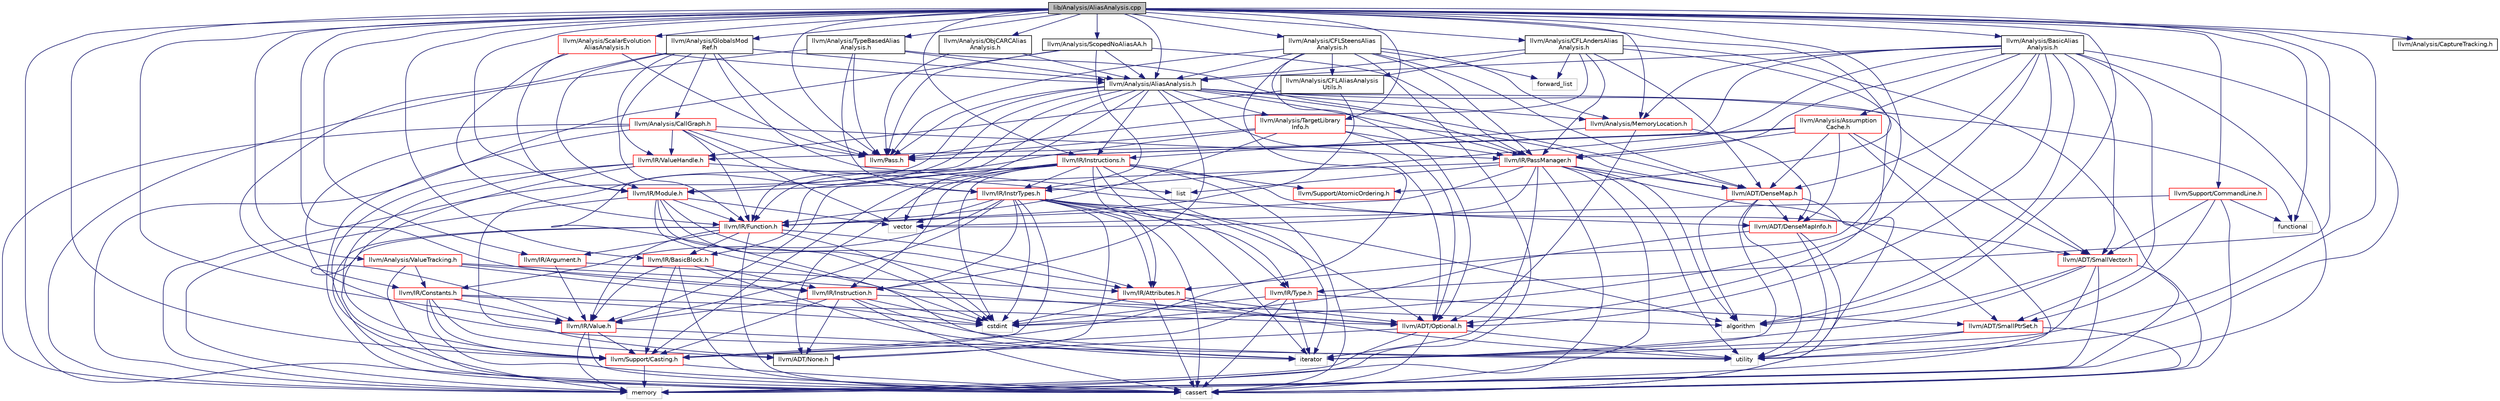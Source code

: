 digraph "lib/Analysis/AliasAnalysis.cpp"
{
 // LATEX_PDF_SIZE
  bgcolor="transparent";
  edge [fontname="Helvetica",fontsize="10",labelfontname="Helvetica",labelfontsize="10"];
  node [fontname="Helvetica",fontsize="10",shape="box"];
  Node1 [label="lib/Analysis/AliasAnalysis.cpp",height=0.2,width=0.4,color="black", fillcolor="grey75", style="filled", fontcolor="black",tooltip=" "];
  Node1 -> Node2 [color="midnightblue",fontsize="10",style="solid",fontname="Helvetica"];
  Node2 [label="llvm/Analysis/AliasAnalysis.h",height=0.2,width=0.4,color="black",URL="$AliasAnalysis_8h.html",tooltip=" "];
  Node2 -> Node3 [color="midnightblue",fontsize="10",style="solid",fontname="Helvetica"];
  Node3 [label="llvm/ADT/DenseMap.h",height=0.2,width=0.4,color="red",URL="$DenseMap_8h.html",tooltip=" "];
  Node3 -> Node4 [color="midnightblue",fontsize="10",style="solid",fontname="Helvetica"];
  Node4 [label="llvm/ADT/DenseMapInfo.h",height=0.2,width=0.4,color="red",URL="$DenseMapInfo_8h.html",tooltip=" "];
  Node4 -> Node26 [color="midnightblue",fontsize="10",style="solid",fontname="Helvetica"];
  Node26 [label="cassert",height=0.2,width=0.4,color="grey75",tooltip=" "];
  Node4 -> Node46 [color="midnightblue",fontsize="10",style="solid",fontname="Helvetica"];
  Node46 [label="cstdint",height=0.2,width=0.4,color="grey75",tooltip=" "];
  Node4 -> Node25 [color="midnightblue",fontsize="10",style="solid",fontname="Helvetica"];
  Node25 [label="utility",height=0.2,width=0.4,color="grey75",tooltip=" "];
  Node3 -> Node35 [color="midnightblue",fontsize="10",style="solid",fontname="Helvetica"];
  Node35 [label="algorithm",height=0.2,width=0.4,color="grey75",tooltip=" "];
  Node3 -> Node26 [color="midnightblue",fontsize="10",style="solid",fontname="Helvetica"];
  Node3 -> Node30 [color="midnightblue",fontsize="10",style="solid",fontname="Helvetica"];
  Node30 [label="iterator",height=0.2,width=0.4,color="grey75",tooltip=" "];
  Node3 -> Node25 [color="midnightblue",fontsize="10",style="solid",fontname="Helvetica"];
  Node2 -> Node18 [color="midnightblue",fontsize="10",style="solid",fontname="Helvetica"];
  Node18 [label="llvm/ADT/None.h",height=0.2,width=0.4,color="black",URL="$None_8h.html",tooltip=" "];
  Node2 -> Node17 [color="midnightblue",fontsize="10",style="solid",fontname="Helvetica"];
  Node17 [label="llvm/ADT/Optional.h",height=0.2,width=0.4,color="red",URL="$Optional_8h.html",tooltip=" "];
  Node17 -> Node18 [color="midnightblue",fontsize="10",style="solid",fontname="Helvetica"];
  Node17 -> Node26 [color="midnightblue",fontsize="10",style="solid",fontname="Helvetica"];
  Node17 -> Node27 [color="midnightblue",fontsize="10",style="solid",fontname="Helvetica"];
  Node27 [label="memory",height=0.2,width=0.4,color="grey75",tooltip=" "];
  Node17 -> Node25 [color="midnightblue",fontsize="10",style="solid",fontname="Helvetica"];
  Node2 -> Node28 [color="midnightblue",fontsize="10",style="solid",fontname="Helvetica"];
  Node28 [label="llvm/ADT/SmallVector.h",height=0.2,width=0.4,color="red",URL="$SmallVector_8h.html",tooltip=" "];
  Node28 -> Node35 [color="midnightblue",fontsize="10",style="solid",fontname="Helvetica"];
  Node28 -> Node26 [color="midnightblue",fontsize="10",style="solid",fontname="Helvetica"];
  Node28 -> Node30 [color="midnightblue",fontsize="10",style="solid",fontname="Helvetica"];
  Node28 -> Node27 [color="midnightblue",fontsize="10",style="solid",fontname="Helvetica"];
  Node28 -> Node25 [color="midnightblue",fontsize="10",style="solid",fontname="Helvetica"];
  Node2 -> Node58 [color="midnightblue",fontsize="10",style="solid",fontname="Helvetica"];
  Node58 [label="llvm/Analysis/MemoryLocation.h",height=0.2,width=0.4,color="red",URL="$MemoryLocation_8h.html",tooltip="This file provides utility analysis objects describing memory locations."];
  Node58 -> Node4 [color="midnightblue",fontsize="10",style="solid",fontname="Helvetica"];
  Node58 -> Node17 [color="midnightblue",fontsize="10",style="solid",fontname="Helvetica"];
  Node58 -> Node59 [color="midnightblue",fontsize="10",style="solid",fontname="Helvetica"];
  Node59 [label="llvm/IR/Instructions.h",height=0.2,width=0.4,color="red",URL="$Instructions_8h.html",tooltip=" "];
  Node59 -> Node18 [color="midnightblue",fontsize="10",style="solid",fontname="Helvetica"];
  Node59 -> Node28 [color="midnightblue",fontsize="10",style="solid",fontname="Helvetica"];
  Node59 -> Node61 [color="midnightblue",fontsize="10",style="solid",fontname="Helvetica"];
  Node61 [label="llvm/IR/Attributes.h",height=0.2,width=0.4,color="red",URL="$Attributes_8h.html",tooltip="This file contains the simple types necessary to represent the attributes associated with functions a..."];
  Node61 -> Node17 [color="midnightblue",fontsize="10",style="solid",fontname="Helvetica"];
  Node61 -> Node26 [color="midnightblue",fontsize="10",style="solid",fontname="Helvetica"];
  Node61 -> Node46 [color="midnightblue",fontsize="10",style="solid",fontname="Helvetica"];
  Node61 -> Node25 [color="midnightblue",fontsize="10",style="solid",fontname="Helvetica"];
  Node59 -> Node67 [color="midnightblue",fontsize="10",style="solid",fontname="Helvetica"];
  Node67 [label="llvm/IR/BasicBlock.h",height=0.2,width=0.4,color="red",URL="$BasicBlock_8h.html",tooltip=" "];
  Node67 -> Node76 [color="midnightblue",fontsize="10",style="solid",fontname="Helvetica"];
  Node76 [label="llvm/IR/Instruction.h",height=0.2,width=0.4,color="red",URL="$IR_2Instruction_8h.html",tooltip=" "];
  Node76 -> Node18 [color="midnightblue",fontsize="10",style="solid",fontname="Helvetica"];
  Node76 -> Node86 [color="midnightblue",fontsize="10",style="solid",fontname="Helvetica"];
  Node86 [label="llvm/IR/Value.h",height=0.2,width=0.4,color="red",URL="$Value_8h.html",tooltip=" "];
  Node86 -> Node85 [color="midnightblue",fontsize="10",style="solid",fontname="Helvetica"];
  Node85 [label="llvm/Support/Casting.h",height=0.2,width=0.4,color="red",URL="$Casting_8h.html",tooltip=" "];
  Node85 -> Node26 [color="midnightblue",fontsize="10",style="solid",fontname="Helvetica"];
  Node85 -> Node27 [color="midnightblue",fontsize="10",style="solid",fontname="Helvetica"];
  Node86 -> Node26 [color="midnightblue",fontsize="10",style="solid",fontname="Helvetica"];
  Node86 -> Node30 [color="midnightblue",fontsize="10",style="solid",fontname="Helvetica"];
  Node86 -> Node27 [color="midnightblue",fontsize="10",style="solid",fontname="Helvetica"];
  Node76 -> Node85 [color="midnightblue",fontsize="10",style="solid",fontname="Helvetica"];
  Node76 -> Node35 [color="midnightblue",fontsize="10",style="solid",fontname="Helvetica"];
  Node76 -> Node26 [color="midnightblue",fontsize="10",style="solid",fontname="Helvetica"];
  Node76 -> Node46 [color="midnightblue",fontsize="10",style="solid",fontname="Helvetica"];
  Node76 -> Node25 [color="midnightblue",fontsize="10",style="solid",fontname="Helvetica"];
  Node67 -> Node86 [color="midnightblue",fontsize="10",style="solid",fontname="Helvetica"];
  Node67 -> Node85 [color="midnightblue",fontsize="10",style="solid",fontname="Helvetica"];
  Node67 -> Node26 [color="midnightblue",fontsize="10",style="solid",fontname="Helvetica"];
  Node67 -> Node30 [color="midnightblue",fontsize="10",style="solid",fontname="Helvetica"];
  Node59 -> Node105 [color="midnightblue",fontsize="10",style="solid",fontname="Helvetica"];
  Node105 [label="llvm/IR/Function.h",height=0.2,width=0.4,color="red",URL="$Function_8h.html",tooltip=" "];
  Node105 -> Node107 [color="midnightblue",fontsize="10",style="solid",fontname="Helvetica"];
  Node107 [label="llvm/IR/Argument.h",height=0.2,width=0.4,color="red",URL="$Argument_8h.html",tooltip=" "];
  Node107 -> Node61 [color="midnightblue",fontsize="10",style="solid",fontname="Helvetica"];
  Node107 -> Node86 [color="midnightblue",fontsize="10",style="solid",fontname="Helvetica"];
  Node105 -> Node61 [color="midnightblue",fontsize="10",style="solid",fontname="Helvetica"];
  Node105 -> Node67 [color="midnightblue",fontsize="10",style="solid",fontname="Helvetica"];
  Node105 -> Node86 [color="midnightblue",fontsize="10",style="solid",fontname="Helvetica"];
  Node105 -> Node85 [color="midnightblue",fontsize="10",style="solid",fontname="Helvetica"];
  Node105 -> Node26 [color="midnightblue",fontsize="10",style="solid",fontname="Helvetica"];
  Node105 -> Node46 [color="midnightblue",fontsize="10",style="solid",fontname="Helvetica"];
  Node105 -> Node27 [color="midnightblue",fontsize="10",style="solid",fontname="Helvetica"];
  Node59 -> Node114 [color="midnightblue",fontsize="10",style="solid",fontname="Helvetica"];
  Node114 [label="llvm/IR/InstrTypes.h",height=0.2,width=0.4,color="red",URL="$InstrTypes_8h.html",tooltip=" "];
  Node114 -> Node18 [color="midnightblue",fontsize="10",style="solid",fontname="Helvetica"];
  Node114 -> Node17 [color="midnightblue",fontsize="10",style="solid",fontname="Helvetica"];
  Node114 -> Node61 [color="midnightblue",fontsize="10",style="solid",fontname="Helvetica"];
  Node114 -> Node115 [color="midnightblue",fontsize="10",style="solid",fontname="Helvetica"];
  Node115 [label="llvm/IR/Constants.h",height=0.2,width=0.4,color="red",URL="$Constants_8h.html",tooltip="This file contains the declarations for the subclasses of Constant, which represent the different fla..."];
  Node115 -> Node18 [color="midnightblue",fontsize="10",style="solid",fontname="Helvetica"];
  Node115 -> Node17 [color="midnightblue",fontsize="10",style="solid",fontname="Helvetica"];
  Node115 -> Node86 [color="midnightblue",fontsize="10",style="solid",fontname="Helvetica"];
  Node115 -> Node85 [color="midnightblue",fontsize="10",style="solid",fontname="Helvetica"];
  Node115 -> Node26 [color="midnightblue",fontsize="10",style="solid",fontname="Helvetica"];
  Node115 -> Node46 [color="midnightblue",fontsize="10",style="solid",fontname="Helvetica"];
  Node114 -> Node105 [color="midnightblue",fontsize="10",style="solid",fontname="Helvetica"];
  Node114 -> Node76 [color="midnightblue",fontsize="10",style="solid",fontname="Helvetica"];
  Node114 -> Node102 [color="midnightblue",fontsize="10",style="solid",fontname="Helvetica"];
  Node102 [label="llvm/IR/Type.h",height=0.2,width=0.4,color="red",URL="$Type_8h.html",tooltip=" "];
  Node102 -> Node92 [color="midnightblue",fontsize="10",style="solid",fontname="Helvetica"];
  Node92 [label="llvm/ADT/SmallPtrSet.h",height=0.2,width=0.4,color="red",URL="$SmallPtrSet_8h.html",tooltip=" "];
  Node92 -> Node26 [color="midnightblue",fontsize="10",style="solid",fontname="Helvetica"];
  Node92 -> Node30 [color="midnightblue",fontsize="10",style="solid",fontname="Helvetica"];
  Node92 -> Node25 [color="midnightblue",fontsize="10",style="solid",fontname="Helvetica"];
  Node102 -> Node85 [color="midnightblue",fontsize="10",style="solid",fontname="Helvetica"];
  Node102 -> Node26 [color="midnightblue",fontsize="10",style="solid",fontname="Helvetica"];
  Node102 -> Node46 [color="midnightblue",fontsize="10",style="solid",fontname="Helvetica"];
  Node102 -> Node30 [color="midnightblue",fontsize="10",style="solid",fontname="Helvetica"];
  Node114 -> Node86 [color="midnightblue",fontsize="10",style="solid",fontname="Helvetica"];
  Node114 -> Node85 [color="midnightblue",fontsize="10",style="solid",fontname="Helvetica"];
  Node114 -> Node35 [color="midnightblue",fontsize="10",style="solid",fontname="Helvetica"];
  Node114 -> Node26 [color="midnightblue",fontsize="10",style="solid",fontname="Helvetica"];
  Node114 -> Node46 [color="midnightblue",fontsize="10",style="solid",fontname="Helvetica"];
  Node114 -> Node30 [color="midnightblue",fontsize="10",style="solid",fontname="Helvetica"];
  Node114 -> Node54 [color="midnightblue",fontsize="10",style="solid",fontname="Helvetica"];
  Node54 [label="vector",height=0.2,width=0.4,color="grey75",tooltip=" "];
  Node59 -> Node76 [color="midnightblue",fontsize="10",style="solid",fontname="Helvetica"];
  Node59 -> Node102 [color="midnightblue",fontsize="10",style="solid",fontname="Helvetica"];
  Node59 -> Node86 [color="midnightblue",fontsize="10",style="solid",fontname="Helvetica"];
  Node59 -> Node116 [color="midnightblue",fontsize="10",style="solid",fontname="Helvetica"];
  Node116 [label="llvm/Support/AtomicOrdering.h",height=0.2,width=0.4,color="red",URL="$AtomicOrdering_8h.html",tooltip="Atomic ordering constants."];
  Node59 -> Node85 [color="midnightblue",fontsize="10",style="solid",fontname="Helvetica"];
  Node59 -> Node26 [color="midnightblue",fontsize="10",style="solid",fontname="Helvetica"];
  Node59 -> Node46 [color="midnightblue",fontsize="10",style="solid",fontname="Helvetica"];
  Node59 -> Node30 [color="midnightblue",fontsize="10",style="solid",fontname="Helvetica"];
  Node2 -> Node117 [color="midnightblue",fontsize="10",style="solid",fontname="Helvetica"];
  Node117 [label="llvm/Analysis/TargetLibrary\lInfo.h",height=0.2,width=0.4,color="red",URL="$TargetLibraryInfo_8h.html",tooltip=" "];
  Node117 -> Node3 [color="midnightblue",fontsize="10",style="solid",fontname="Helvetica"];
  Node117 -> Node17 [color="midnightblue",fontsize="10",style="solid",fontname="Helvetica"];
  Node117 -> Node105 [color="midnightblue",fontsize="10",style="solid",fontname="Helvetica"];
  Node117 -> Node120 [color="midnightblue",fontsize="10",style="solid",fontname="Helvetica"];
  Node120 [label="llvm/IR/Module.h",height=0.2,width=0.4,color="red",URL="$Module_8h.html",tooltip="Module.h This file contains the declarations for the Module class."];
  Node120 -> Node17 [color="midnightblue",fontsize="10",style="solid",fontname="Helvetica"];
  Node120 -> Node61 [color="midnightblue",fontsize="10",style="solid",fontname="Helvetica"];
  Node120 -> Node105 [color="midnightblue",fontsize="10",style="solid",fontname="Helvetica"];
  Node120 -> Node46 [color="midnightblue",fontsize="10",style="solid",fontname="Helvetica"];
  Node120 -> Node30 [color="midnightblue",fontsize="10",style="solid",fontname="Helvetica"];
  Node120 -> Node27 [color="midnightblue",fontsize="10",style="solid",fontname="Helvetica"];
  Node120 -> Node54 [color="midnightblue",fontsize="10",style="solid",fontname="Helvetica"];
  Node117 -> Node139 [color="midnightblue",fontsize="10",style="solid",fontname="Helvetica"];
  Node139 [label="llvm/IR/PassManager.h",height=0.2,width=0.4,color="red",URL="$PassManager_8h.html",tooltip="This header defines various interfaces for pass management in LLVM."];
  Node139 -> Node3 [color="midnightblue",fontsize="10",style="solid",fontname="Helvetica"];
  Node139 -> Node92 [color="midnightblue",fontsize="10",style="solid",fontname="Helvetica"];
  Node139 -> Node105 [color="midnightblue",fontsize="10",style="solid",fontname="Helvetica"];
  Node139 -> Node120 [color="midnightblue",fontsize="10",style="solid",fontname="Helvetica"];
  Node139 -> Node35 [color="midnightblue",fontsize="10",style="solid",fontname="Helvetica"];
  Node139 -> Node26 [color="midnightblue",fontsize="10",style="solid",fontname="Helvetica"];
  Node139 -> Node30 [color="midnightblue",fontsize="10",style="solid",fontname="Helvetica"];
  Node139 -> Node147 [color="midnightblue",fontsize="10",style="solid",fontname="Helvetica"];
  Node147 [label="list",height=0.2,width=0.4,color="grey75",tooltip=" "];
  Node139 -> Node27 [color="midnightblue",fontsize="10",style="solid",fontname="Helvetica"];
  Node139 -> Node25 [color="midnightblue",fontsize="10",style="solid",fontname="Helvetica"];
  Node139 -> Node54 [color="midnightblue",fontsize="10",style="solid",fontname="Helvetica"];
  Node117 -> Node123 [color="midnightblue",fontsize="10",style="solid",fontname="Helvetica"];
  Node123 [label="llvm/Pass.h",height=0.2,width=0.4,color="red",URL="$Pass_8h.html",tooltip=" "];
  Node2 -> Node105 [color="midnightblue",fontsize="10",style="solid",fontname="Helvetica"];
  Node2 -> Node76 [color="midnightblue",fontsize="10",style="solid",fontname="Helvetica"];
  Node2 -> Node59 [color="midnightblue",fontsize="10",style="solid",fontname="Helvetica"];
  Node2 -> Node139 [color="midnightblue",fontsize="10",style="solid",fontname="Helvetica"];
  Node2 -> Node123 [color="midnightblue",fontsize="10",style="solid",fontname="Helvetica"];
  Node2 -> Node46 [color="midnightblue",fontsize="10",style="solid",fontname="Helvetica"];
  Node2 -> Node47 [color="midnightblue",fontsize="10",style="solid",fontname="Helvetica"];
  Node47 [label="functional",height=0.2,width=0.4,color="grey75",tooltip=" "];
  Node2 -> Node27 [color="midnightblue",fontsize="10",style="solid",fontname="Helvetica"];
  Node2 -> Node54 [color="midnightblue",fontsize="10",style="solid",fontname="Helvetica"];
  Node1 -> Node149 [color="midnightblue",fontsize="10",style="solid",fontname="Helvetica"];
  Node149 [label="llvm/Analysis/BasicAlias\lAnalysis.h",height=0.2,width=0.4,color="black",URL="$BasicAliasAnalysis_8h.html",tooltip="This is the interface for LLVM's primary stateless and local alias analysis."];
  Node149 -> Node3 [color="midnightblue",fontsize="10",style="solid",fontname="Helvetica"];
  Node149 -> Node17 [color="midnightblue",fontsize="10",style="solid",fontname="Helvetica"];
  Node149 -> Node92 [color="midnightblue",fontsize="10",style="solid",fontname="Helvetica"];
  Node149 -> Node28 [color="midnightblue",fontsize="10",style="solid",fontname="Helvetica"];
  Node149 -> Node2 [color="midnightblue",fontsize="10",style="solid",fontname="Helvetica"];
  Node149 -> Node150 [color="midnightblue",fontsize="10",style="solid",fontname="Helvetica"];
  Node150 [label="llvm/Analysis/Assumption\lCache.h",height=0.2,width=0.4,color="red",URL="$AssumptionCache_8h.html",tooltip=" "];
  Node150 -> Node3 [color="midnightblue",fontsize="10",style="solid",fontname="Helvetica"];
  Node150 -> Node4 [color="midnightblue",fontsize="10",style="solid",fontname="Helvetica"];
  Node150 -> Node28 [color="midnightblue",fontsize="10",style="solid",fontname="Helvetica"];
  Node150 -> Node139 [color="midnightblue",fontsize="10",style="solid",fontname="Helvetica"];
  Node150 -> Node151 [color="midnightblue",fontsize="10",style="solid",fontname="Helvetica"];
  Node151 [label="llvm/IR/ValueHandle.h",height=0.2,width=0.4,color="red",URL="$ValueHandle_8h.html",tooltip=" "];
  Node151 -> Node4 [color="midnightblue",fontsize="10",style="solid",fontname="Helvetica"];
  Node151 -> Node86 [color="midnightblue",fontsize="10",style="solid",fontname="Helvetica"];
  Node151 -> Node85 [color="midnightblue",fontsize="10",style="solid",fontname="Helvetica"];
  Node151 -> Node26 [color="midnightblue",fontsize="10",style="solid",fontname="Helvetica"];
  Node150 -> Node123 [color="midnightblue",fontsize="10",style="solid",fontname="Helvetica"];
  Node150 -> Node27 [color="midnightblue",fontsize="10",style="solid",fontname="Helvetica"];
  Node149 -> Node58 [color="midnightblue",fontsize="10",style="solid",fontname="Helvetica"];
  Node149 -> Node114 [color="midnightblue",fontsize="10",style="solid",fontname="Helvetica"];
  Node149 -> Node139 [color="midnightblue",fontsize="10",style="solid",fontname="Helvetica"];
  Node149 -> Node123 [color="midnightblue",fontsize="10",style="solid",fontname="Helvetica"];
  Node149 -> Node35 [color="midnightblue",fontsize="10",style="solid",fontname="Helvetica"];
  Node149 -> Node46 [color="midnightblue",fontsize="10",style="solid",fontname="Helvetica"];
  Node149 -> Node27 [color="midnightblue",fontsize="10",style="solid",fontname="Helvetica"];
  Node149 -> Node25 [color="midnightblue",fontsize="10",style="solid",fontname="Helvetica"];
  Node1 -> Node152 [color="midnightblue",fontsize="10",style="solid",fontname="Helvetica"];
  Node152 [label="llvm/Analysis/CFLAndersAlias\lAnalysis.h",height=0.2,width=0.4,color="black",URL="$CFLAndersAliasAnalysis_8h.html",tooltip="This is the interface for LLVM's inclusion-based alias analysis implemented with CFL graph reachabili..."];
  Node152 -> Node3 [color="midnightblue",fontsize="10",style="solid",fontname="Helvetica"];
  Node152 -> Node17 [color="midnightblue",fontsize="10",style="solid",fontname="Helvetica"];
  Node152 -> Node2 [color="midnightblue",fontsize="10",style="solid",fontname="Helvetica"];
  Node152 -> Node153 [color="midnightblue",fontsize="10",style="solid",fontname="Helvetica"];
  Node153 [label="llvm/Analysis/CFLAliasAnalysis\lUtils.h",height=0.2,width=0.4,color="black",URL="$CFLAliasAnalysisUtils_8h.html",tooltip=" "];
  Node153 -> Node105 [color="midnightblue",fontsize="10",style="solid",fontname="Helvetica"];
  Node153 -> Node151 [color="midnightblue",fontsize="10",style="solid",fontname="Helvetica"];
  Node152 -> Node139 [color="midnightblue",fontsize="10",style="solid",fontname="Helvetica"];
  Node152 -> Node123 [color="midnightblue",fontsize="10",style="solid",fontname="Helvetica"];
  Node152 -> Node154 [color="midnightblue",fontsize="10",style="solid",fontname="Helvetica"];
  Node154 [label="forward_list",height=0.2,width=0.4,color="grey75",tooltip=" "];
  Node152 -> Node27 [color="midnightblue",fontsize="10",style="solid",fontname="Helvetica"];
  Node1 -> Node155 [color="midnightblue",fontsize="10",style="solid",fontname="Helvetica"];
  Node155 [label="llvm/Analysis/CFLSteensAlias\lAnalysis.h",height=0.2,width=0.4,color="black",URL="$CFLSteensAliasAnalysis_8h.html",tooltip="This is the interface for LLVM's unification-based alias analysis implemented with CFL graph reachabi..."];
  Node155 -> Node3 [color="midnightblue",fontsize="10",style="solid",fontname="Helvetica"];
  Node155 -> Node17 [color="midnightblue",fontsize="10",style="solid",fontname="Helvetica"];
  Node155 -> Node2 [color="midnightblue",fontsize="10",style="solid",fontname="Helvetica"];
  Node155 -> Node153 [color="midnightblue",fontsize="10",style="solid",fontname="Helvetica"];
  Node155 -> Node58 [color="midnightblue",fontsize="10",style="solid",fontname="Helvetica"];
  Node155 -> Node139 [color="midnightblue",fontsize="10",style="solid",fontname="Helvetica"];
  Node155 -> Node123 [color="midnightblue",fontsize="10",style="solid",fontname="Helvetica"];
  Node155 -> Node85 [color="midnightblue",fontsize="10",style="solid",fontname="Helvetica"];
  Node155 -> Node154 [color="midnightblue",fontsize="10",style="solid",fontname="Helvetica"];
  Node155 -> Node27 [color="midnightblue",fontsize="10",style="solid",fontname="Helvetica"];
  Node1 -> Node156 [color="midnightblue",fontsize="10",style="solid",fontname="Helvetica"];
  Node156 [label="llvm/Analysis/CaptureTracking.h",height=0.2,width=0.4,color="black",URL="$CaptureTracking_8h.html",tooltip=" "];
  Node1 -> Node157 [color="midnightblue",fontsize="10",style="solid",fontname="Helvetica"];
  Node157 [label="llvm/Analysis/GlobalsMod\lRef.h",height=0.2,width=0.4,color="black",URL="$GlobalsModRef_8h.html",tooltip="This is the interface for a simple mod/ref and alias analysis over globals."];
  Node157 -> Node2 [color="midnightblue",fontsize="10",style="solid",fontname="Helvetica"];
  Node157 -> Node158 [color="midnightblue",fontsize="10",style="solid",fontname="Helvetica"];
  Node158 [label="llvm/Analysis/CallGraph.h",height=0.2,width=0.4,color="red",URL="$CallGraph_8h.html",tooltip="This file provides interfaces used to build and manipulate a call graph, which is a very useful tool ..."];
  Node158 -> Node105 [color="midnightblue",fontsize="10",style="solid",fontname="Helvetica"];
  Node158 -> Node114 [color="midnightblue",fontsize="10",style="solid",fontname="Helvetica"];
  Node158 -> Node139 [color="midnightblue",fontsize="10",style="solid",fontname="Helvetica"];
  Node158 -> Node151 [color="midnightblue",fontsize="10",style="solid",fontname="Helvetica"];
  Node158 -> Node123 [color="midnightblue",fontsize="10",style="solid",fontname="Helvetica"];
  Node158 -> Node26 [color="midnightblue",fontsize="10",style="solid",fontname="Helvetica"];
  Node158 -> Node27 [color="midnightblue",fontsize="10",style="solid",fontname="Helvetica"];
  Node158 -> Node25 [color="midnightblue",fontsize="10",style="solid",fontname="Helvetica"];
  Node158 -> Node54 [color="midnightblue",fontsize="10",style="solid",fontname="Helvetica"];
  Node157 -> Node115 [color="midnightblue",fontsize="10",style="solid",fontname="Helvetica"];
  Node157 -> Node105 [color="midnightblue",fontsize="10",style="solid",fontname="Helvetica"];
  Node157 -> Node120 [color="midnightblue",fontsize="10",style="solid",fontname="Helvetica"];
  Node157 -> Node151 [color="midnightblue",fontsize="10",style="solid",fontname="Helvetica"];
  Node157 -> Node123 [color="midnightblue",fontsize="10",style="solid",fontname="Helvetica"];
  Node157 -> Node147 [color="midnightblue",fontsize="10",style="solid",fontname="Helvetica"];
  Node1 -> Node58 [color="midnightblue",fontsize="10",style="solid",fontname="Helvetica"];
  Node1 -> Node162 [color="midnightblue",fontsize="10",style="solid",fontname="Helvetica"];
  Node162 [label="llvm/Analysis/ObjCARCAlias\lAnalysis.h",height=0.2,width=0.4,color="black",URL="$ObjCARCAliasAnalysis_8h.html",tooltip="This file declares a simple ARC-aware AliasAnalysis using special knowledge of Objective C to enhance..."];
  Node162 -> Node2 [color="midnightblue",fontsize="10",style="solid",fontname="Helvetica"];
  Node162 -> Node123 [color="midnightblue",fontsize="10",style="solid",fontname="Helvetica"];
  Node1 -> Node163 [color="midnightblue",fontsize="10",style="solid",fontname="Helvetica"];
  Node163 [label="llvm/Analysis/ScalarEvolution\lAliasAnalysis.h",height=0.2,width=0.4,color="red",URL="$ScalarEvolutionAliasAnalysis_8h.html",tooltip="This is the interface for a SCEV-based alias analysis."];
  Node163 -> Node2 [color="midnightblue",fontsize="10",style="solid",fontname="Helvetica"];
  Node163 -> Node105 [color="midnightblue",fontsize="10",style="solid",fontname="Helvetica"];
  Node163 -> Node120 [color="midnightblue",fontsize="10",style="solid",fontname="Helvetica"];
  Node163 -> Node123 [color="midnightblue",fontsize="10",style="solid",fontname="Helvetica"];
  Node1 -> Node174 [color="midnightblue",fontsize="10",style="solid",fontname="Helvetica"];
  Node174 [label="llvm/Analysis/ScopedNoAliasAA.h",height=0.2,width=0.4,color="black",URL="$ScopedNoAliasAA_8h.html",tooltip="This is the interface for a metadata-based scoped no-alias analysis."];
  Node174 -> Node2 [color="midnightblue",fontsize="10",style="solid",fontname="Helvetica"];
  Node174 -> Node114 [color="midnightblue",fontsize="10",style="solid",fontname="Helvetica"];
  Node174 -> Node139 [color="midnightblue",fontsize="10",style="solid",fontname="Helvetica"];
  Node174 -> Node123 [color="midnightblue",fontsize="10",style="solid",fontname="Helvetica"];
  Node174 -> Node27 [color="midnightblue",fontsize="10",style="solid",fontname="Helvetica"];
  Node1 -> Node117 [color="midnightblue",fontsize="10",style="solid",fontname="Helvetica"];
  Node1 -> Node175 [color="midnightblue",fontsize="10",style="solid",fontname="Helvetica"];
  Node175 [label="llvm/Analysis/TypeBasedAlias\lAnalysis.h",height=0.2,width=0.4,color="black",URL="$TypeBasedAliasAnalysis_8h.html",tooltip="This is the interface for a metadata-based TBAA."];
  Node175 -> Node2 [color="midnightblue",fontsize="10",style="solid",fontname="Helvetica"];
  Node175 -> Node114 [color="midnightblue",fontsize="10",style="solid",fontname="Helvetica"];
  Node175 -> Node139 [color="midnightblue",fontsize="10",style="solid",fontname="Helvetica"];
  Node175 -> Node123 [color="midnightblue",fontsize="10",style="solid",fontname="Helvetica"];
  Node175 -> Node27 [color="midnightblue",fontsize="10",style="solid",fontname="Helvetica"];
  Node1 -> Node176 [color="midnightblue",fontsize="10",style="solid",fontname="Helvetica"];
  Node176 [label="llvm/Analysis/ValueTracking.h",height=0.2,width=0.4,color="red",URL="$ValueTracking_8h.html",tooltip=" "];
  Node176 -> Node17 [color="midnightblue",fontsize="10",style="solid",fontname="Helvetica"];
  Node176 -> Node115 [color="midnightblue",fontsize="10",style="solid",fontname="Helvetica"];
  Node176 -> Node76 [color="midnightblue",fontsize="10",style="solid",fontname="Helvetica"];
  Node176 -> Node26 [color="midnightblue",fontsize="10",style="solid",fontname="Helvetica"];
  Node176 -> Node46 [color="midnightblue",fontsize="10",style="solid",fontname="Helvetica"];
  Node1 -> Node107 [color="midnightblue",fontsize="10",style="solid",fontname="Helvetica"];
  Node1 -> Node61 [color="midnightblue",fontsize="10",style="solid",fontname="Helvetica"];
  Node1 -> Node67 [color="midnightblue",fontsize="10",style="solid",fontname="Helvetica"];
  Node1 -> Node76 [color="midnightblue",fontsize="10",style="solid",fontname="Helvetica"];
  Node1 -> Node59 [color="midnightblue",fontsize="10",style="solid",fontname="Helvetica"];
  Node1 -> Node120 [color="midnightblue",fontsize="10",style="solid",fontname="Helvetica"];
  Node1 -> Node102 [color="midnightblue",fontsize="10",style="solid",fontname="Helvetica"];
  Node1 -> Node86 [color="midnightblue",fontsize="10",style="solid",fontname="Helvetica"];
  Node1 -> Node123 [color="midnightblue",fontsize="10",style="solid",fontname="Helvetica"];
  Node1 -> Node116 [color="midnightblue",fontsize="10",style="solid",fontname="Helvetica"];
  Node1 -> Node85 [color="midnightblue",fontsize="10",style="solid",fontname="Helvetica"];
  Node1 -> Node91 [color="midnightblue",fontsize="10",style="solid",fontname="Helvetica"];
  Node91 [label="llvm/Support/CommandLine.h",height=0.2,width=0.4,color="red",URL="$CommandLine_8h.html",tooltip=" "];
  Node91 -> Node92 [color="midnightblue",fontsize="10",style="solid",fontname="Helvetica"];
  Node91 -> Node28 [color="midnightblue",fontsize="10",style="solid",fontname="Helvetica"];
  Node91 -> Node26 [color="midnightblue",fontsize="10",style="solid",fontname="Helvetica"];
  Node91 -> Node47 [color="midnightblue",fontsize="10",style="solid",fontname="Helvetica"];
  Node91 -> Node54 [color="midnightblue",fontsize="10",style="solid",fontname="Helvetica"];
  Node1 -> Node35 [color="midnightblue",fontsize="10",style="solid",fontname="Helvetica"];
  Node1 -> Node26 [color="midnightblue",fontsize="10",style="solid",fontname="Helvetica"];
  Node1 -> Node47 [color="midnightblue",fontsize="10",style="solid",fontname="Helvetica"];
  Node1 -> Node30 [color="midnightblue",fontsize="10",style="solid",fontname="Helvetica"];
}
